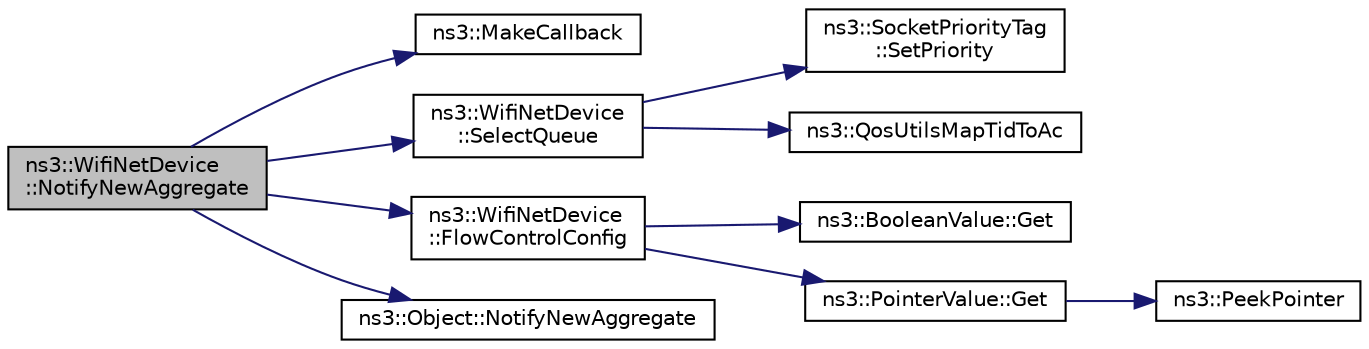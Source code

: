 digraph "ns3::WifiNetDevice::NotifyNewAggregate"
{
  edge [fontname="Helvetica",fontsize="10",labelfontname="Helvetica",labelfontsize="10"];
  node [fontname="Helvetica",fontsize="10",shape=record];
  rankdir="LR";
  Node1 [label="ns3::WifiNetDevice\l::NotifyNewAggregate",height=0.2,width=0.4,color="black", fillcolor="grey75", style="filled", fontcolor="black"];
  Node1 -> Node2 [color="midnightblue",fontsize="10",style="solid"];
  Node2 [label="ns3::MakeCallback",height=0.2,width=0.4,color="black", fillcolor="white", style="filled",URL="$dd/de0/group__makecallbackmemptr.html#ga9376283685aa99d204048d6a4b7610a4"];
  Node1 -> Node3 [color="midnightblue",fontsize="10",style="solid"];
  Node3 [label="ns3::WifiNetDevice\l::SelectQueue",height=0.2,width=0.4,color="black", fillcolor="white", style="filled",URL="$df/d58/classns3_1_1WifiNetDevice.html#a12abdbf8bfe800f2110784db3efd8e6b",tooltip="Determine the tx queue for a given packet. "];
  Node3 -> Node4 [color="midnightblue",fontsize="10",style="solid"];
  Node4 [label="ns3::SocketPriorityTag\l::SetPriority",height=0.2,width=0.4,color="black", fillcolor="white", style="filled",URL="$da/d3d/classns3_1_1SocketPriorityTag.html#aca4be6f3e7c133189a76171488be5cf4",tooltip="Set the tag&#39;s priority. "];
  Node3 -> Node5 [color="midnightblue",fontsize="10",style="solid"];
  Node5 [label="ns3::QosUtilsMapTidToAc",height=0.2,width=0.4,color="black", fillcolor="white", style="filled",URL="$df/d5e/group__wifi.html#ga4e36efcff6dd83eaee42e1af0de43d48"];
  Node1 -> Node6 [color="midnightblue",fontsize="10",style="solid"];
  Node6 [label="ns3::WifiNetDevice\l::FlowControlConfig",height=0.2,width=0.4,color="black", fillcolor="white", style="filled",URL="$df/d58/classns3_1_1WifiNetDevice.html#af84ee4b2942924a3e819a2a98b891e69"];
  Node6 -> Node7 [color="midnightblue",fontsize="10",style="solid"];
  Node7 [label="ns3::BooleanValue::Get",height=0.2,width=0.4,color="black", fillcolor="white", style="filled",URL="$d5/d0c/classns3_1_1BooleanValue.html#a15d5d96abfd11676964f40859442ec12"];
  Node6 -> Node8 [color="midnightblue",fontsize="10",style="solid"];
  Node8 [label="ns3::PointerValue::Get",height=0.2,width=0.4,color="black", fillcolor="white", style="filled",URL="$d4/d53/classns3_1_1PointerValue.html#ae8e90fe3c0810cd6e4e1b1ba31f52a66"];
  Node8 -> Node9 [color="midnightblue",fontsize="10",style="solid"];
  Node9 [label="ns3::PeekPointer",height=0.2,width=0.4,color="black", fillcolor="white", style="filled",URL="$d7/d2e/namespacens3.html#af2a7557fe9afdd98d8f6f8f6e412cf5a"];
  Node1 -> Node10 [color="midnightblue",fontsize="10",style="solid"];
  Node10 [label="ns3::Object::NotifyNewAggregate",height=0.2,width=0.4,color="black", fillcolor="white", style="filled",URL="$d9/d77/classns3_1_1Object.html#a1bd7211125185a6cd511c35fea4e500f"];
}

